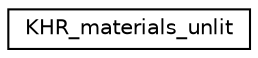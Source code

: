 digraph "Graphical Class Hierarchy"
{
 // LATEX_PDF_SIZE
  edge [fontname="Helvetica",fontsize="10",labelfontname="Helvetica",labelfontsize="10"];
  node [fontname="Helvetica",fontsize="10",shape=record];
  rankdir="LR";
  Node0 [label="KHR_materials_unlit",height=0.2,width=0.4,color="black", fillcolor="white", style="filled",URL="$struct_k_h_r__materials__unlit.html",tooltip=" "];
}
